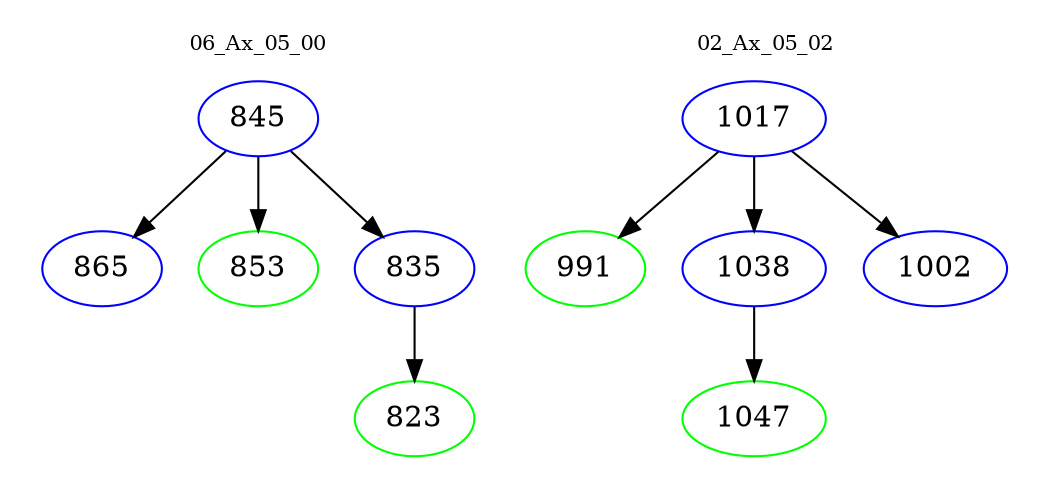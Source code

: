 digraph{
subgraph cluster_0 {
color = white
label = "06_Ax_05_00";
fontsize=10;
T0_845 [label="845", color="blue"]
T0_845 -> T0_865 [color="black"]
T0_865 [label="865", color="blue"]
T0_845 -> T0_853 [color="black"]
T0_853 [label="853", color="green"]
T0_845 -> T0_835 [color="black"]
T0_835 [label="835", color="blue"]
T0_835 -> T0_823 [color="black"]
T0_823 [label="823", color="green"]
}
subgraph cluster_1 {
color = white
label = "02_Ax_05_02";
fontsize=10;
T1_1017 [label="1017", color="blue"]
T1_1017 -> T1_991 [color="black"]
T1_991 [label="991", color="green"]
T1_1017 -> T1_1038 [color="black"]
T1_1038 [label="1038", color="blue"]
T1_1038 -> T1_1047 [color="black"]
T1_1047 [label="1047", color="green"]
T1_1017 -> T1_1002 [color="black"]
T1_1002 [label="1002", color="blue"]
}
}
